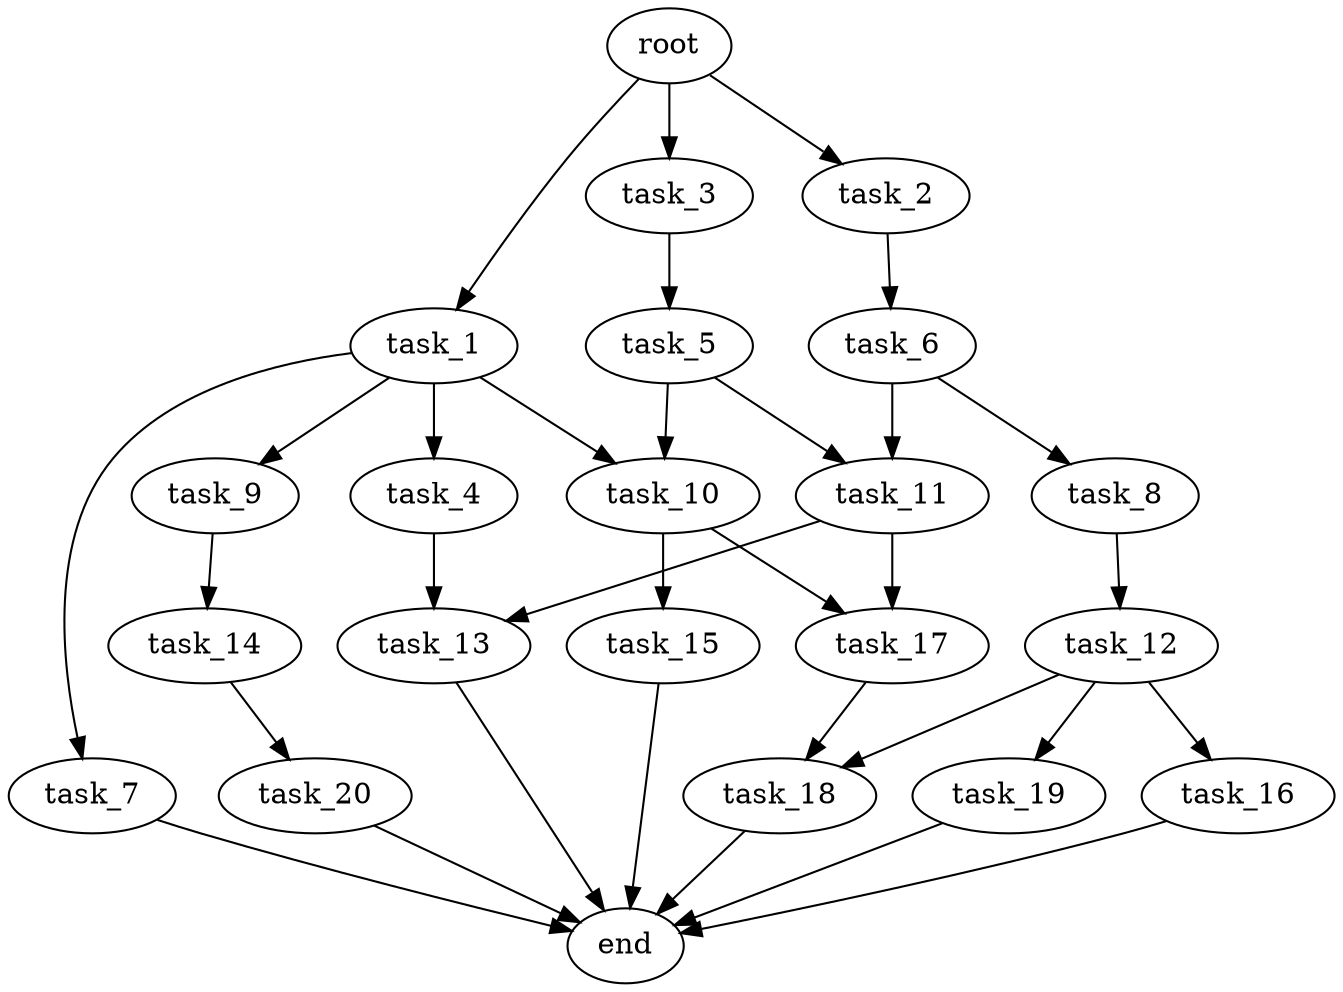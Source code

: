 digraph G {
  root [size="0.000000e+00"];
  task_1 [size="9.488286e+09"];
  task_2 [size="3.322840e+09"];
  task_3 [size="6.202302e+09"];
  task_4 [size="8.040961e+09"];
  task_5 [size="3.296088e+09"];
  task_6 [size="3.348028e+09"];
  task_7 [size="8.154939e+09"];
  task_8 [size="8.595225e+09"];
  task_9 [size="9.742280e+09"];
  task_10 [size="1.362109e+09"];
  task_11 [size="3.207331e+09"];
  task_12 [size="9.472842e+09"];
  task_13 [size="2.009314e+09"];
  task_14 [size="3.142519e+09"];
  task_15 [size="9.645782e+09"];
  task_16 [size="9.687283e+09"];
  task_17 [size="2.915190e+09"];
  task_18 [size="6.949883e+09"];
  task_19 [size="4.910582e+09"];
  task_20 [size="5.759217e+09"];
  end [size="0.000000e+00"];

  root -> task_1 [size="1.000000e-12"];
  root -> task_2 [size="1.000000e-12"];
  root -> task_3 [size="1.000000e-12"];
  task_1 -> task_4 [size="8.040961e+08"];
  task_1 -> task_7 [size="8.154939e+08"];
  task_1 -> task_9 [size="9.742280e+08"];
  task_1 -> task_10 [size="6.810543e+07"];
  task_2 -> task_6 [size="3.348028e+08"];
  task_3 -> task_5 [size="3.296088e+08"];
  task_4 -> task_13 [size="1.004657e+08"];
  task_5 -> task_10 [size="6.810543e+07"];
  task_5 -> task_11 [size="1.603665e+08"];
  task_6 -> task_8 [size="8.595225e+08"];
  task_6 -> task_11 [size="1.603665e+08"];
  task_7 -> end [size="1.000000e-12"];
  task_8 -> task_12 [size="9.472842e+08"];
  task_9 -> task_14 [size="3.142519e+08"];
  task_10 -> task_15 [size="9.645782e+08"];
  task_10 -> task_17 [size="1.457595e+08"];
  task_11 -> task_13 [size="1.004657e+08"];
  task_11 -> task_17 [size="1.457595e+08"];
  task_12 -> task_16 [size="9.687283e+08"];
  task_12 -> task_18 [size="3.474941e+08"];
  task_12 -> task_19 [size="4.910582e+08"];
  task_13 -> end [size="1.000000e-12"];
  task_14 -> task_20 [size="5.759217e+08"];
  task_15 -> end [size="1.000000e-12"];
  task_16 -> end [size="1.000000e-12"];
  task_17 -> task_18 [size="3.474941e+08"];
  task_18 -> end [size="1.000000e-12"];
  task_19 -> end [size="1.000000e-12"];
  task_20 -> end [size="1.000000e-12"];
}
